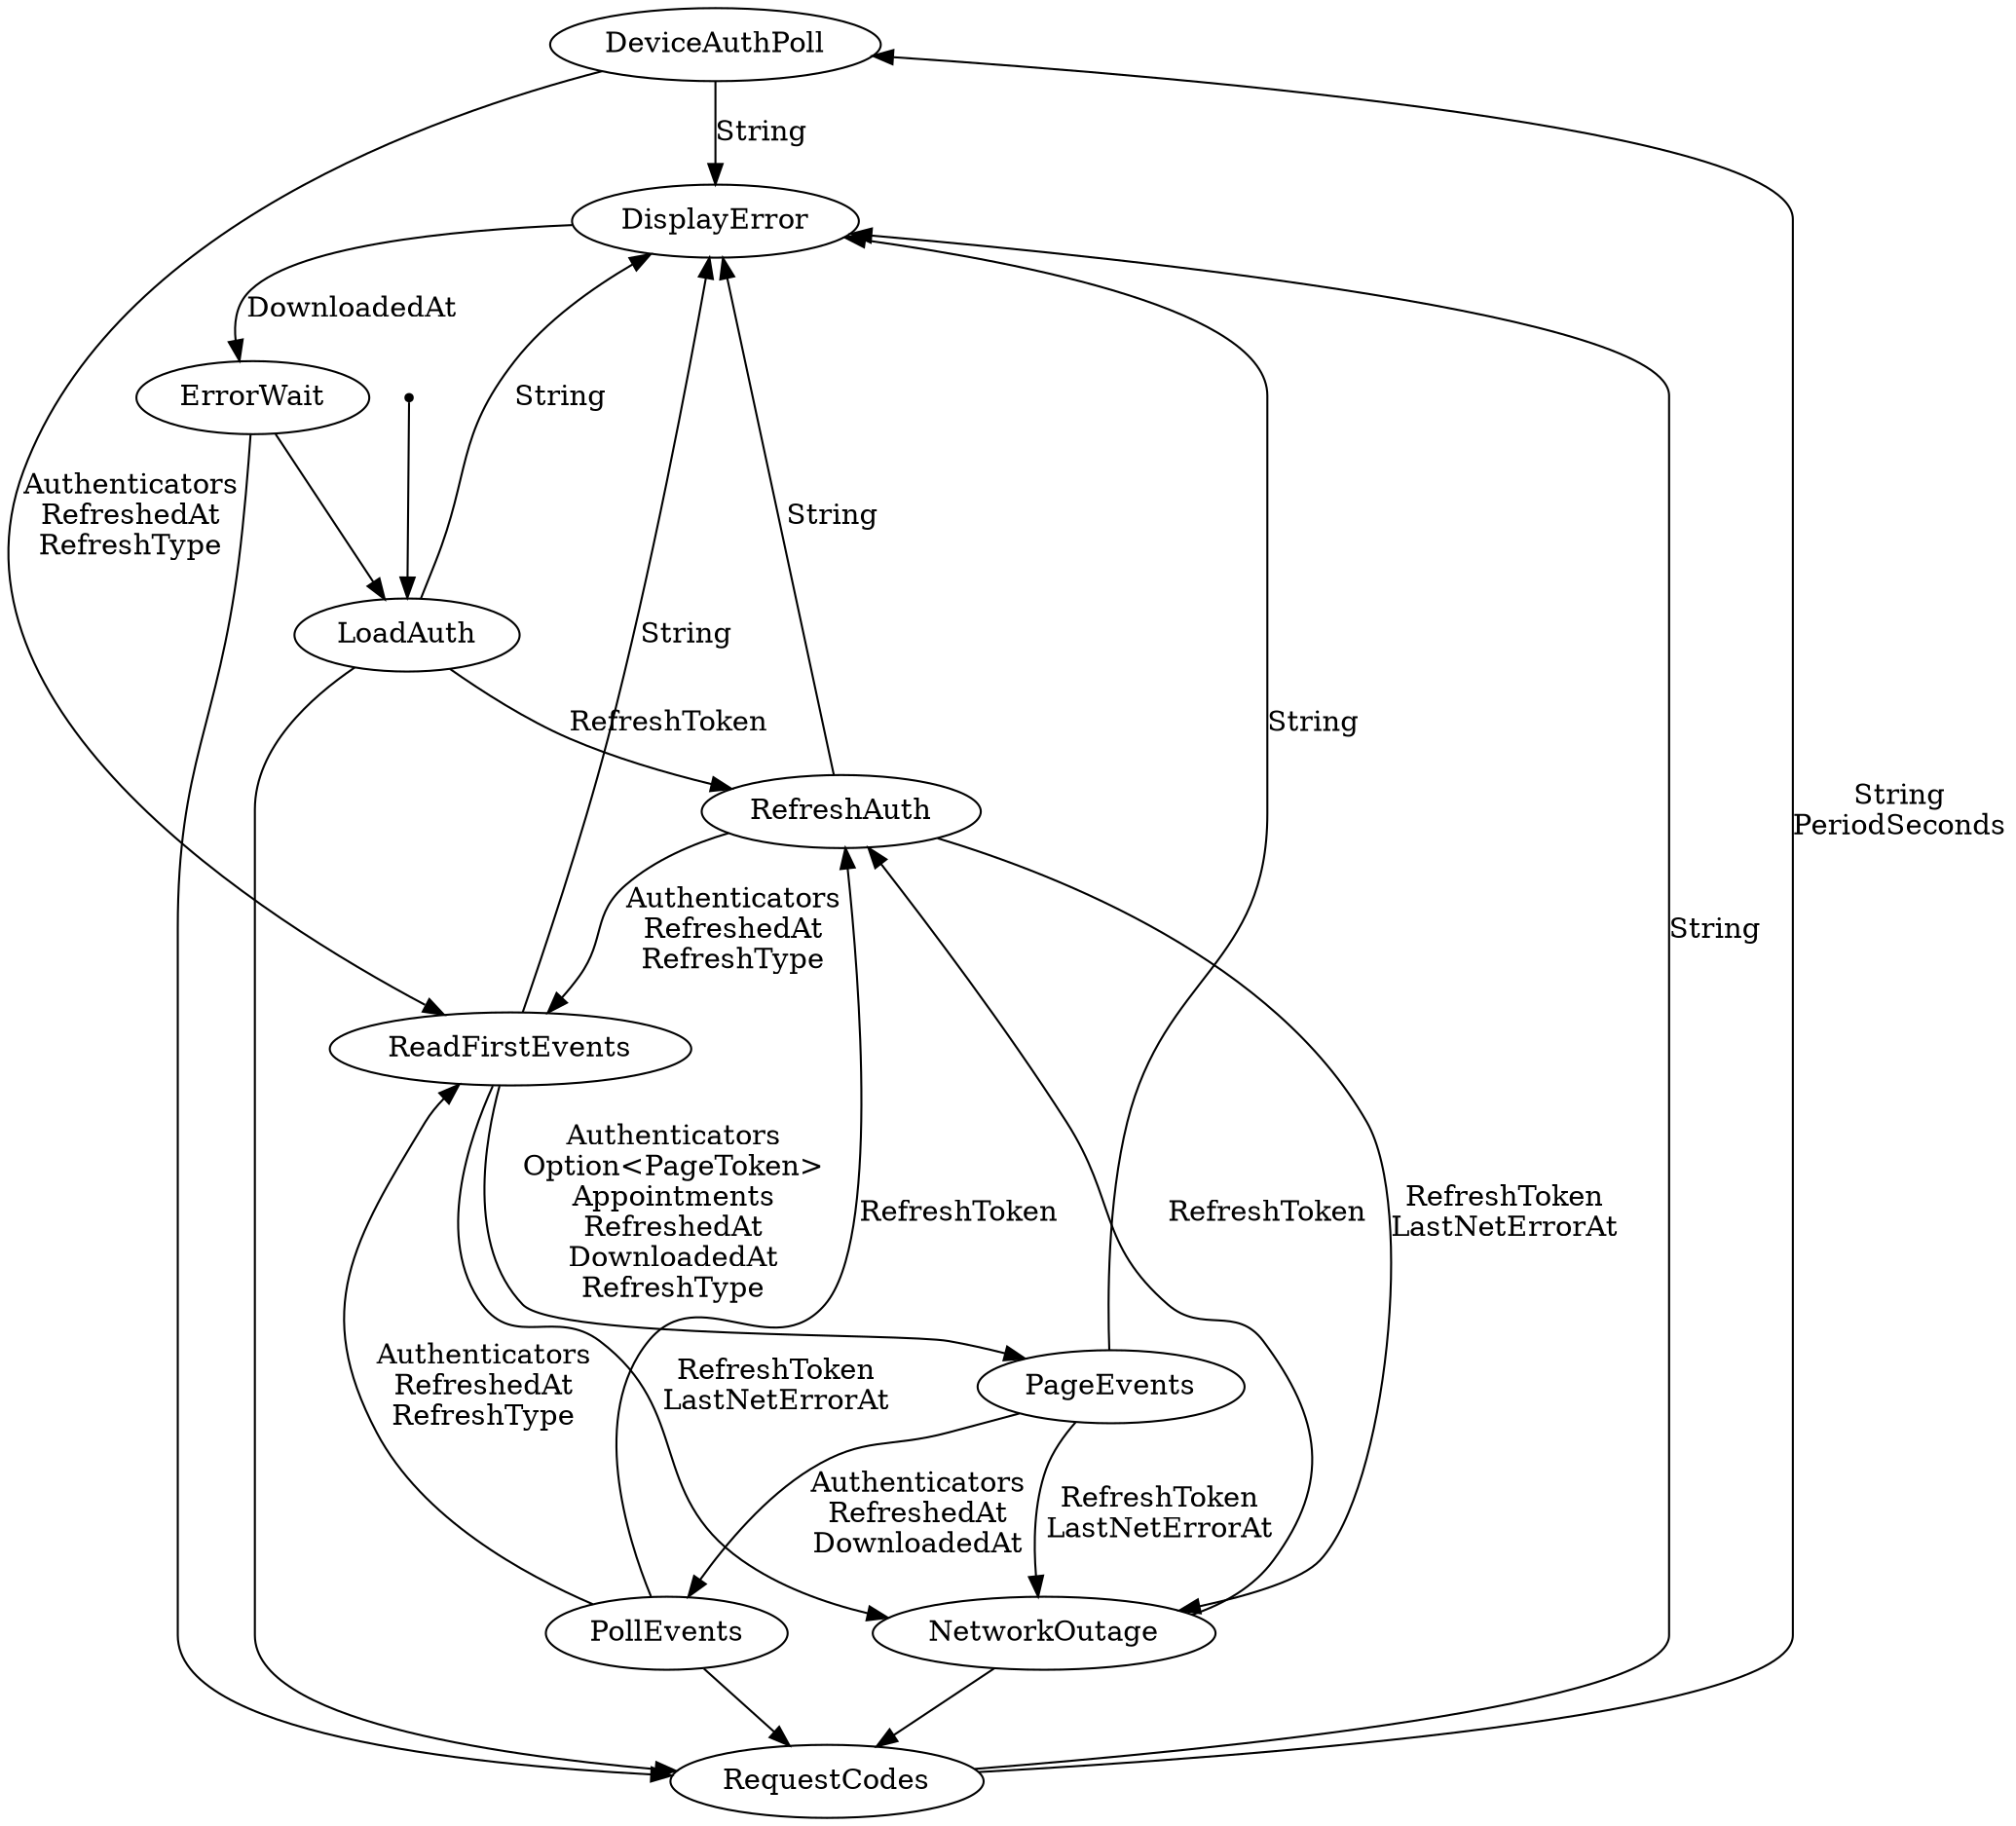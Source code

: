 digraph cal_stm {
    DeviceAuthPoll[label="DeviceAuthPoll"][shape="ellipse"];
    DisplayError[label="DisplayError"][shape="ellipse"];
    ErrorWait[label="ErrorWait"][shape="ellipse"];
    LoadAuth[label="LoadAuth"][shape="ellipse"];
    NetworkOutage[label="NetworkOutage"][shape="ellipse"];
    PageEvents[label="PageEvents"][shape="ellipse"];
    PollEvents[label="PollEvents"][shape="ellipse"];
    ReadFirstEvents[label="ReadFirstEvents"][shape="ellipse"];
    RefreshAuth[label="RefreshAuth"][shape="ellipse"];
    RequestCodes[label="RequestCodes"][shape="ellipse"];
    _start[label="_start"][shape="point"];
    _start -> LoadAuth[label=""];
    ErrorWait -> LoadAuth[label=""];
    DisplayError -> ErrorWait[label="DownloadedAt\n"];
    ErrorWait -> RequestCodes[label=""];
    LoadAuth -> RequestCodes[label=""];
    NetworkOutage -> RequestCodes[label=""];
    PollEvents -> RequestCodes[label=""];
    LoadAuth -> RefreshAuth[label="RefreshToken\n"];
    NetworkOutage -> RefreshAuth[label="RefreshToken\n"];
    PollEvents -> RefreshAuth[label="RefreshToken\n"];
    DeviceAuthPoll -> ReadFirstEvents[label="Authenticators\nRefreshedAt\nRefreshType\n"];
    RefreshAuth -> ReadFirstEvents[label="Authenticators\nRefreshedAt\nRefreshType\n"];
    PollEvents -> ReadFirstEvents[label="Authenticators\nRefreshedAt\nRefreshType\n"];
    RequestCodes -> DeviceAuthPoll[label="String\nPeriodSeconds\n"];
    LoadAuth -> DisplayError[label="String\n"];
    PageEvents -> DisplayError[label="String\n"];
    DeviceAuthPoll -> DisplayError[label="String\n"];
    ReadFirstEvents -> DisplayError[label="String\n"];
    RefreshAuth -> DisplayError[label="String\n"];
    RequestCodes -> DisplayError[label="String\n"];
    ReadFirstEvents -> PageEvents[label="Authenticators\nOption<PageToken>\nAppointments\nRefreshedAt\nDownloadedAt\nRefreshType\n"];
    PageEvents -> PollEvents[label="Authenticators\nRefreshedAt\nDownloadedAt\n"];
    RefreshAuth -> NetworkOutage[label="RefreshToken\nLastNetErrorAt\n"];
    ReadFirstEvents -> NetworkOutage[label="RefreshToken\nLastNetErrorAt\n"];
    PageEvents -> NetworkOutage[label="RefreshToken\nLastNetErrorAt\n"];
}
